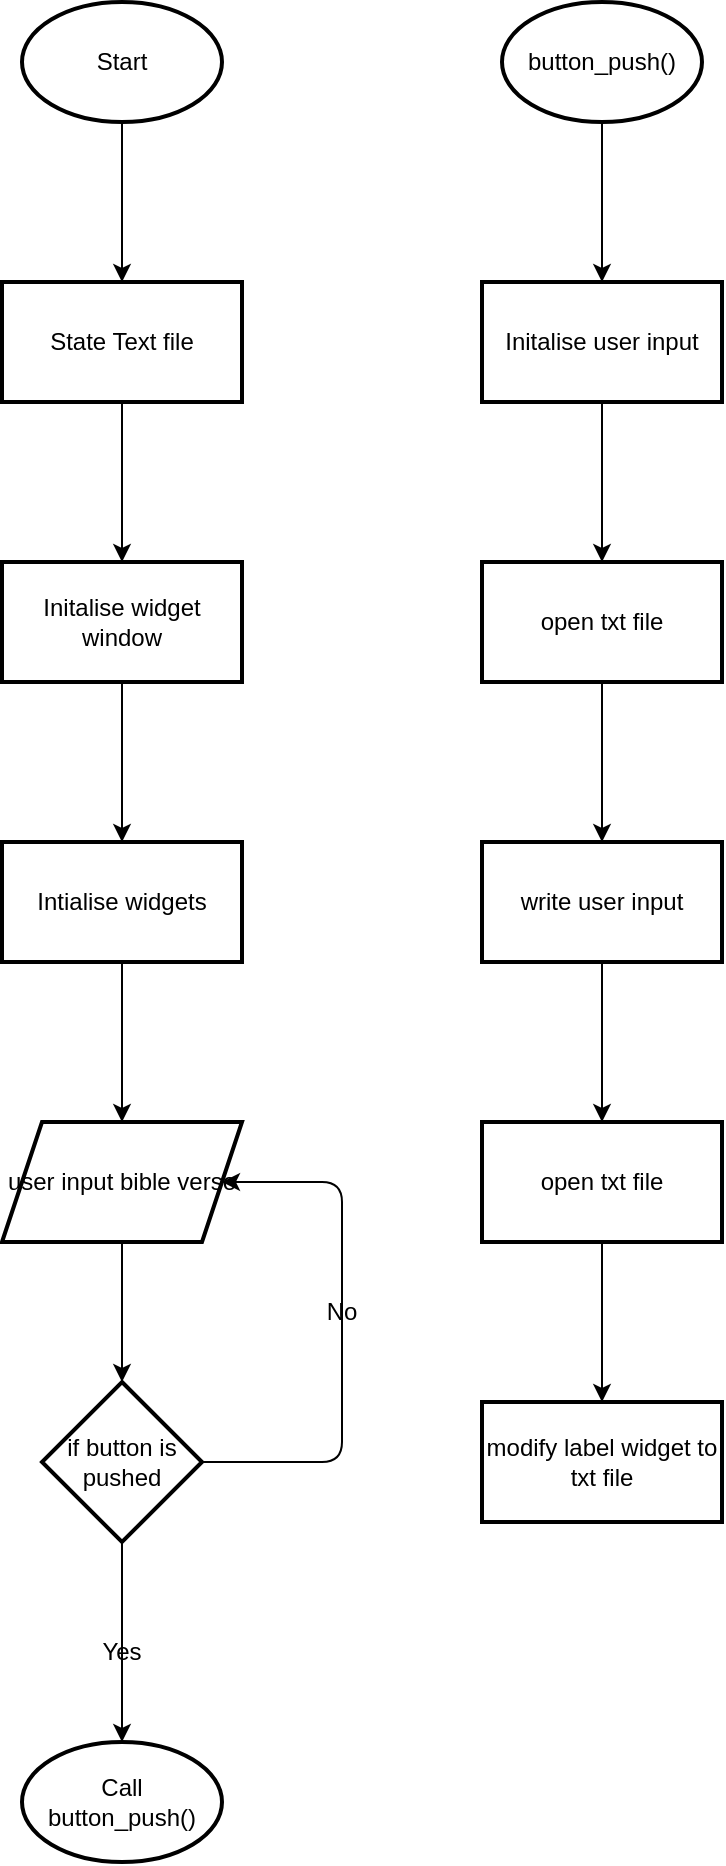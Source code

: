<mxfile>
    <diagram id="lpVYED0ATTd5zX6X57-C" name="Page-1">
        <mxGraphModel dx="1764" dy="796" grid="1" gridSize="10" guides="1" tooltips="1" connect="1" arrows="1" fold="1" page="1" pageScale="1" pageWidth="850" pageHeight="1100" math="0" shadow="0">
            <root>
                <mxCell id="0"/>
                <mxCell id="1" parent="0"/>
                <mxCell id="6" value="" style="edgeStyle=none;html=1;" parent="1" source="4" target="5" edge="1">
                    <mxGeometry relative="1" as="geometry"/>
                </mxCell>
                <mxCell id="4" value="Start" style="strokeWidth=2;html=1;shape=mxgraph.flowchart.start_1;whiteSpace=wrap;" parent="1" vertex="1">
                    <mxGeometry x="70" y="80" width="100" height="60" as="geometry"/>
                </mxCell>
                <mxCell id="8" value="" style="edgeStyle=none;html=1;" parent="1" source="5" target="7" edge="1">
                    <mxGeometry relative="1" as="geometry"/>
                </mxCell>
                <mxCell id="5" value="State Text file" style="whiteSpace=wrap;html=1;strokeWidth=2;" parent="1" vertex="1">
                    <mxGeometry x="60" y="220" width="120" height="60" as="geometry"/>
                </mxCell>
                <mxCell id="10" value="" style="edgeStyle=none;html=1;" parent="1" source="7" target="9" edge="1">
                    <mxGeometry relative="1" as="geometry"/>
                </mxCell>
                <mxCell id="7" value="Initalise widget window" style="whiteSpace=wrap;html=1;strokeWidth=2;" parent="1" vertex="1">
                    <mxGeometry x="60" y="360" width="120" height="60" as="geometry"/>
                </mxCell>
                <mxCell id="24" value="" style="edgeStyle=none;html=1;" parent="1" source="9" target="23" edge="1">
                    <mxGeometry relative="1" as="geometry"/>
                </mxCell>
                <mxCell id="9" value="Intialise widgets" style="whiteSpace=wrap;html=1;strokeWidth=2;" parent="1" vertex="1">
                    <mxGeometry x="60" y="500" width="120" height="60" as="geometry"/>
                </mxCell>
                <mxCell id="26" value="" style="edgeStyle=none;html=1;" parent="1" target="25" edge="1">
                    <mxGeometry relative="1" as="geometry">
                        <mxPoint x="120" y="700" as="sourcePoint"/>
                    </mxGeometry>
                </mxCell>
                <mxCell id="18" value="Yes" style="text;html=1;align=center;verticalAlign=middle;whiteSpace=wrap;rounded=0;" parent="1" vertex="1">
                    <mxGeometry x="90" y="890" width="60" height="30" as="geometry"/>
                </mxCell>
                <mxCell id="21" value="" style="edgeStyle=none;html=1;" parent="1" source="19" target="20" edge="1">
                    <mxGeometry relative="1" as="geometry"/>
                </mxCell>
                <mxCell id="19" value="button_push()" style="strokeWidth=2;html=1;shape=mxgraph.flowchart.start_1;whiteSpace=wrap;" parent="1" vertex="1">
                    <mxGeometry x="310" y="80" width="100" height="60" as="geometry"/>
                </mxCell>
                <mxCell id="30" value="" style="edgeStyle=none;html=1;" parent="1" source="20" target="29" edge="1">
                    <mxGeometry relative="1" as="geometry"/>
                </mxCell>
                <mxCell id="20" value="Initalise user input" style="whiteSpace=wrap;html=1;strokeWidth=2;" parent="1" vertex="1">
                    <mxGeometry x="300" y="220" width="120" height="60" as="geometry"/>
                </mxCell>
                <mxCell id="23" value="user input bible verse" style="shape=parallelogram;perimeter=parallelogramPerimeter;whiteSpace=wrap;html=1;fixedSize=1;strokeWidth=2;" parent="1" vertex="1">
                    <mxGeometry x="60" y="640" width="120" height="60" as="geometry"/>
                </mxCell>
                <mxCell id="40" style="edgeStyle=none;html=1;entryX=1;entryY=0.5;entryDx=0;entryDy=0;" edge="1" parent="1" source="25" target="23">
                    <mxGeometry relative="1" as="geometry">
                        <Array as="points">
                            <mxPoint x="230" y="810"/>
                            <mxPoint x="230" y="670"/>
                        </Array>
                    </mxGeometry>
                </mxCell>
                <mxCell id="25" value="if button is pushed" style="rhombus;whiteSpace=wrap;html=1;strokeWidth=2;" parent="1" vertex="1">
                    <mxGeometry x="80" y="770" width="80" height="80" as="geometry"/>
                </mxCell>
                <mxCell id="32" value="" style="edgeStyle=none;html=1;" parent="1" source="29" target="31" edge="1">
                    <mxGeometry relative="1" as="geometry"/>
                </mxCell>
                <mxCell id="29" value="open txt file" style="whiteSpace=wrap;html=1;strokeWidth=2;" parent="1" vertex="1">
                    <mxGeometry x="300" y="360" width="120" height="60" as="geometry"/>
                </mxCell>
                <mxCell id="34" value="" style="edgeStyle=none;html=1;" parent="1" source="31" target="33" edge="1">
                    <mxGeometry relative="1" as="geometry"/>
                </mxCell>
                <mxCell id="31" value="write user input" style="whiteSpace=wrap;html=1;strokeWidth=2;" parent="1" vertex="1">
                    <mxGeometry x="300" y="500" width="120" height="60" as="geometry"/>
                </mxCell>
                <mxCell id="36" value="" style="edgeStyle=none;html=1;" parent="1" source="33" target="35" edge="1">
                    <mxGeometry relative="1" as="geometry"/>
                </mxCell>
                <mxCell id="33" value="open txt file" style="whiteSpace=wrap;html=1;strokeWidth=2;" parent="1" vertex="1">
                    <mxGeometry x="300" y="640" width="120" height="60" as="geometry"/>
                </mxCell>
                <mxCell id="35" value="modify label widget to txt file" style="whiteSpace=wrap;html=1;strokeWidth=2;" parent="1" vertex="1">
                    <mxGeometry x="300" y="780" width="120" height="60" as="geometry"/>
                </mxCell>
                <mxCell id="39" value="Call button_push()" style="strokeWidth=2;html=1;shape=mxgraph.flowchart.start_1;whiteSpace=wrap;" vertex="1" parent="1">
                    <mxGeometry x="70" y="950" width="100" height="60" as="geometry"/>
                </mxCell>
                <mxCell id="41" value="No" style="text;html=1;align=center;verticalAlign=middle;whiteSpace=wrap;rounded=0;" vertex="1" parent="1">
                    <mxGeometry x="200" y="720" width="60" height="30" as="geometry"/>
                </mxCell>
                <mxCell id="42" style="edgeStyle=none;html=1;entryX=0.5;entryY=0;entryDx=0;entryDy=0;entryPerimeter=0;" edge="1" parent="1" source="25" target="39">
                    <mxGeometry relative="1" as="geometry"/>
                </mxCell>
            </root>
        </mxGraphModel>
    </diagram>
</mxfile>